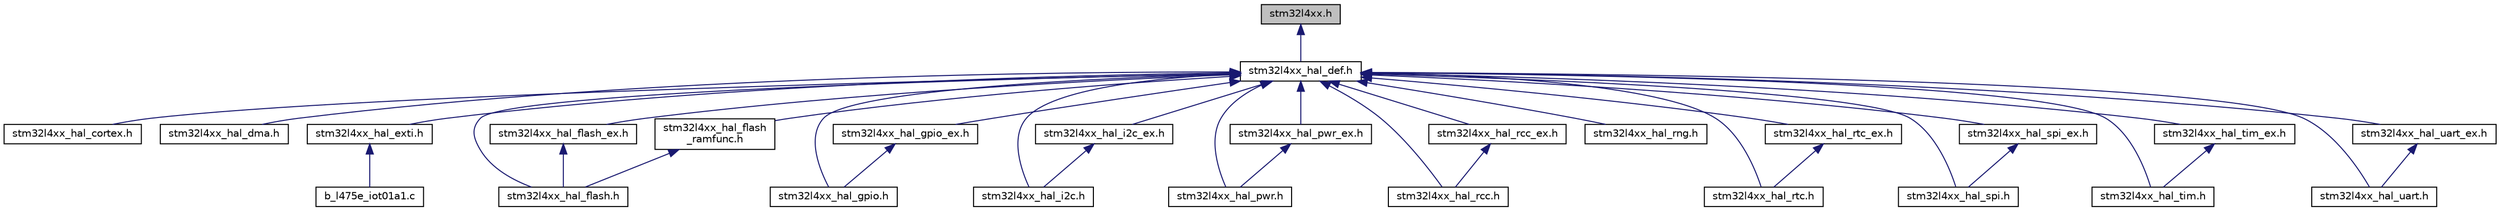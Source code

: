 digraph "stm32l4xx.h"
{
 // LATEX_PDF_SIZE
  edge [fontname="Helvetica",fontsize="10",labelfontname="Helvetica",labelfontsize="10"];
  node [fontname="Helvetica",fontsize="10",shape=record];
  Node1 [label="stm32l4xx.h",height=0.2,width=0.4,color="black", fillcolor="grey75", style="filled", fontcolor="black",tooltip="CMSIS STM32L4xx Device Peripheral Access Layer Header File."];
  Node1 -> Node2 [dir="back",color="midnightblue",fontsize="10",style="solid",fontname="Helvetica"];
  Node2 [label="stm32l4xx_hal_def.h",height=0.2,width=0.4,color="black", fillcolor="white", style="filled",URL="$stm32l4xx__hal__def_8h.html",tooltip="This file contains HAL common defines, enumeration, macros and structures definitions."];
  Node2 -> Node3 [dir="back",color="midnightblue",fontsize="10",style="solid",fontname="Helvetica"];
  Node3 [label="stm32l4xx_hal_cortex.h",height=0.2,width=0.4,color="black", fillcolor="white", style="filled",URL="$stm32l4xx__hal__cortex_8h.html",tooltip="Header file of CORTEX HAL module."];
  Node2 -> Node4 [dir="back",color="midnightblue",fontsize="10",style="solid",fontname="Helvetica"];
  Node4 [label="stm32l4xx_hal_dma.h",height=0.2,width=0.4,color="black", fillcolor="white", style="filled",URL="$stm32l4xx__hal__dma_8h.html",tooltip="Header file of DMA HAL module."];
  Node2 -> Node5 [dir="back",color="midnightblue",fontsize="10",style="solid",fontname="Helvetica"];
  Node5 [label="stm32l4xx_hal_exti.h",height=0.2,width=0.4,color="black", fillcolor="white", style="filled",URL="$stm32l4xx__hal__exti_8h.html",tooltip="Header file of EXTI HAL module."];
  Node5 -> Node6 [dir="back",color="midnightblue",fontsize="10",style="solid",fontname="Helvetica"];
  Node6 [label="b_l475e_iot01a1.c",height=0.2,width=0.4,color="black", fillcolor="white", style="filled",URL="$b__l475e__iot01a1_8c.html",tooltip=": Source file for the BSP Common driver"];
  Node2 -> Node7 [dir="back",color="midnightblue",fontsize="10",style="solid",fontname="Helvetica"];
  Node7 [label="stm32l4xx_hal_flash.h",height=0.2,width=0.4,color="black", fillcolor="white", style="filled",URL="$stm32l4xx__hal__flash_8h.html",tooltip="Header file of FLASH HAL module."];
  Node2 -> Node8 [dir="back",color="midnightblue",fontsize="10",style="solid",fontname="Helvetica"];
  Node8 [label="stm32l4xx_hal_flash_ex.h",height=0.2,width=0.4,color="black", fillcolor="white", style="filled",URL="$stm32l4xx__hal__flash__ex_8h.html",tooltip="Header file of FLASH HAL Extended module."];
  Node8 -> Node7 [dir="back",color="midnightblue",fontsize="10",style="solid",fontname="Helvetica"];
  Node2 -> Node9 [dir="back",color="midnightblue",fontsize="10",style="solid",fontname="Helvetica"];
  Node9 [label="stm32l4xx_hal_flash\l_ramfunc.h",height=0.2,width=0.4,color="black", fillcolor="white", style="filled",URL="$stm32l4xx__hal__flash__ramfunc_8h.html",tooltip="Header file of FLASH RAMFUNC driver."];
  Node9 -> Node7 [dir="back",color="midnightblue",fontsize="10",style="solid",fontname="Helvetica"];
  Node2 -> Node10 [dir="back",color="midnightblue",fontsize="10",style="solid",fontname="Helvetica"];
  Node10 [label="stm32l4xx_hal_gpio.h",height=0.2,width=0.4,color="black", fillcolor="white", style="filled",URL="$stm32l4xx__hal__gpio_8h.html",tooltip="Header file of GPIO HAL module."];
  Node2 -> Node11 [dir="back",color="midnightblue",fontsize="10",style="solid",fontname="Helvetica"];
  Node11 [label="stm32l4xx_hal_gpio_ex.h",height=0.2,width=0.4,color="black", fillcolor="white", style="filled",URL="$stm32l4xx__hal__gpio__ex_8h.html",tooltip="Header file of GPIO HAL Extended module."];
  Node11 -> Node10 [dir="back",color="midnightblue",fontsize="10",style="solid",fontname="Helvetica"];
  Node2 -> Node12 [dir="back",color="midnightblue",fontsize="10",style="solid",fontname="Helvetica"];
  Node12 [label="stm32l4xx_hal_i2c.h",height=0.2,width=0.4,color="black", fillcolor="white", style="filled",URL="$stm32l4xx__hal__i2c_8h.html",tooltip="Header file of I2C HAL module."];
  Node2 -> Node13 [dir="back",color="midnightblue",fontsize="10",style="solid",fontname="Helvetica"];
  Node13 [label="stm32l4xx_hal_i2c_ex.h",height=0.2,width=0.4,color="black", fillcolor="white", style="filled",URL="$stm32l4xx__hal__i2c__ex_8h.html",tooltip="Header file of I2C HAL Extended module."];
  Node13 -> Node12 [dir="back",color="midnightblue",fontsize="10",style="solid",fontname="Helvetica"];
  Node2 -> Node14 [dir="back",color="midnightblue",fontsize="10",style="solid",fontname="Helvetica"];
  Node14 [label="stm32l4xx_hal_pwr.h",height=0.2,width=0.4,color="black", fillcolor="white", style="filled",URL="$stm32l4xx__hal__pwr_8h.html",tooltip="Header file of PWR HAL module."];
  Node2 -> Node15 [dir="back",color="midnightblue",fontsize="10",style="solid",fontname="Helvetica"];
  Node15 [label="stm32l4xx_hal_pwr_ex.h",height=0.2,width=0.4,color="black", fillcolor="white", style="filled",URL="$stm32l4xx__hal__pwr__ex_8h.html",tooltip="Header file of PWR HAL Extended module."];
  Node15 -> Node14 [dir="back",color="midnightblue",fontsize="10",style="solid",fontname="Helvetica"];
  Node2 -> Node16 [dir="back",color="midnightblue",fontsize="10",style="solid",fontname="Helvetica"];
  Node16 [label="stm32l4xx_hal_rcc.h",height=0.2,width=0.4,color="black", fillcolor="white", style="filled",URL="$stm32l4xx__hal__rcc_8h.html",tooltip="Header file of RCC HAL module."];
  Node2 -> Node17 [dir="back",color="midnightblue",fontsize="10",style="solid",fontname="Helvetica"];
  Node17 [label="stm32l4xx_hal_rcc_ex.h",height=0.2,width=0.4,color="black", fillcolor="white", style="filled",URL="$stm32l4xx__hal__rcc__ex_8h.html",tooltip="Header file of RCC HAL Extended module."];
  Node17 -> Node16 [dir="back",color="midnightblue",fontsize="10",style="solid",fontname="Helvetica"];
  Node2 -> Node18 [dir="back",color="midnightblue",fontsize="10",style="solid",fontname="Helvetica"];
  Node18 [label="stm32l4xx_hal_rng.h",height=0.2,width=0.4,color="black", fillcolor="white", style="filled",URL="$stm32l4xx__hal__rng_8h.html",tooltip="Header file of RNG HAL module."];
  Node2 -> Node19 [dir="back",color="midnightblue",fontsize="10",style="solid",fontname="Helvetica"];
  Node19 [label="stm32l4xx_hal_rtc.h",height=0.2,width=0.4,color="black", fillcolor="white", style="filled",URL="$stm32l4xx__hal__rtc_8h.html",tooltip="Header file of RTC HAL module."];
  Node2 -> Node20 [dir="back",color="midnightblue",fontsize="10",style="solid",fontname="Helvetica"];
  Node20 [label="stm32l4xx_hal_rtc_ex.h",height=0.2,width=0.4,color="black", fillcolor="white", style="filled",URL="$stm32l4xx__hal__rtc__ex_8h.html",tooltip="Header file of RTC HAL Extended module."];
  Node20 -> Node19 [dir="back",color="midnightblue",fontsize="10",style="solid",fontname="Helvetica"];
  Node2 -> Node21 [dir="back",color="midnightblue",fontsize="10",style="solid",fontname="Helvetica"];
  Node21 [label="stm32l4xx_hal_spi.h",height=0.2,width=0.4,color="black", fillcolor="white", style="filled",URL="$stm32l4xx__hal__spi_8h.html",tooltip="Header file of SPI HAL module."];
  Node2 -> Node22 [dir="back",color="midnightblue",fontsize="10",style="solid",fontname="Helvetica"];
  Node22 [label="stm32l4xx_hal_spi_ex.h",height=0.2,width=0.4,color="black", fillcolor="white", style="filled",URL="$stm32l4xx__hal__spi__ex_8h.html",tooltip="Header file of SPI HAL Extended module."];
  Node22 -> Node21 [dir="back",color="midnightblue",fontsize="10",style="solid",fontname="Helvetica"];
  Node2 -> Node23 [dir="back",color="midnightblue",fontsize="10",style="solid",fontname="Helvetica"];
  Node23 [label="stm32l4xx_hal_tim.h",height=0.2,width=0.4,color="black", fillcolor="white", style="filled",URL="$stm32l4xx__hal__tim_8h.html",tooltip="Header file of TIM HAL module."];
  Node2 -> Node24 [dir="back",color="midnightblue",fontsize="10",style="solid",fontname="Helvetica"];
  Node24 [label="stm32l4xx_hal_tim_ex.h",height=0.2,width=0.4,color="black", fillcolor="white", style="filled",URL="$stm32l4xx__hal__tim__ex_8h.html",tooltip="Header file of TIM HAL Extended module."];
  Node24 -> Node23 [dir="back",color="midnightblue",fontsize="10",style="solid",fontname="Helvetica"];
  Node2 -> Node25 [dir="back",color="midnightblue",fontsize="10",style="solid",fontname="Helvetica"];
  Node25 [label="stm32l4xx_hal_uart.h",height=0.2,width=0.4,color="black", fillcolor="white", style="filled",URL="$stm32l4xx__hal__uart_8h.html",tooltip="Header file of UART HAL module."];
  Node2 -> Node26 [dir="back",color="midnightblue",fontsize="10",style="solid",fontname="Helvetica"];
  Node26 [label="stm32l4xx_hal_uart_ex.h",height=0.2,width=0.4,color="black", fillcolor="white", style="filled",URL="$stm32l4xx__hal__uart__ex_8h.html",tooltip="Header file of UART HAL Extended module."];
  Node26 -> Node25 [dir="back",color="midnightblue",fontsize="10",style="solid",fontname="Helvetica"];
}
